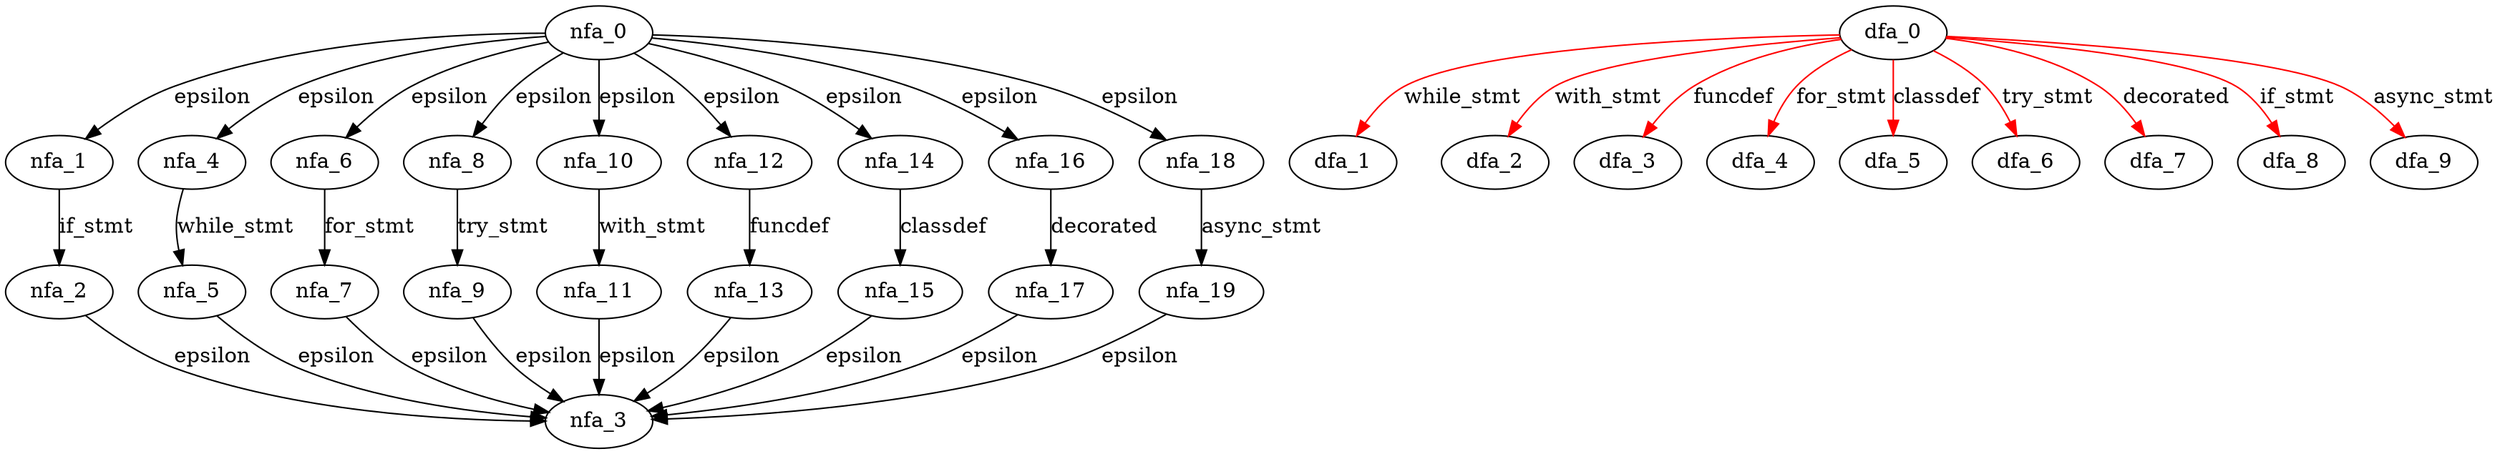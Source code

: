 digraph compound_stmt {
 subgraph compound_stmt_nfa {
  nfa_0->nfa_1[label=epsilon]
  nfa_1->nfa_2[label=if_stmt]
  nfa_2->nfa_3[label=epsilon]
  nfa_0->nfa_4[label=epsilon]
  nfa_4->nfa_5[label=while_stmt]
  nfa_5->nfa_3[label=epsilon]
  nfa_0->nfa_6[label=epsilon]
  nfa_6->nfa_7[label=for_stmt]
  nfa_7->nfa_3[label=epsilon]
  nfa_0->nfa_8[label=epsilon]
  nfa_8->nfa_9[label=try_stmt]
  nfa_9->nfa_3[label=epsilon]
  nfa_0->nfa_10[label=epsilon]
  nfa_10->nfa_11[label=with_stmt]
  nfa_11->nfa_3[label=epsilon]
  nfa_0->nfa_12[label=epsilon]
  nfa_12->nfa_13[label=funcdef]
  nfa_13->nfa_3[label=epsilon]
  nfa_0->nfa_14[label=epsilon]
  nfa_14->nfa_15[label=classdef]
  nfa_15->nfa_3[label=epsilon]
  nfa_0->nfa_16[label=epsilon]
  nfa_16->nfa_17[label=decorated]
  nfa_17->nfa_3[label=epsilon]
  nfa_0->nfa_18[label=epsilon]
  nfa_18->nfa_19[label=async_stmt]
  nfa_19->nfa_3[label=epsilon]
  }
 subgraph compound_stmt_dfa {
  dfa_0->dfa_1[label=while_stmt,color=red]
  dfa_0->dfa_2[label=with_stmt,color=red]
  dfa_0->dfa_3[label=funcdef,color=red]
  dfa_0->dfa_4[label=for_stmt,color=red]
  dfa_0->dfa_5[label=classdef,color=red]
  dfa_0->dfa_6[label=try_stmt,color=red]
  dfa_0->dfa_7[label=decorated,color=red]
  dfa_0->dfa_8[label=if_stmt,color=red]
  dfa_0->dfa_9[label=async_stmt,color=red]
  }
}
